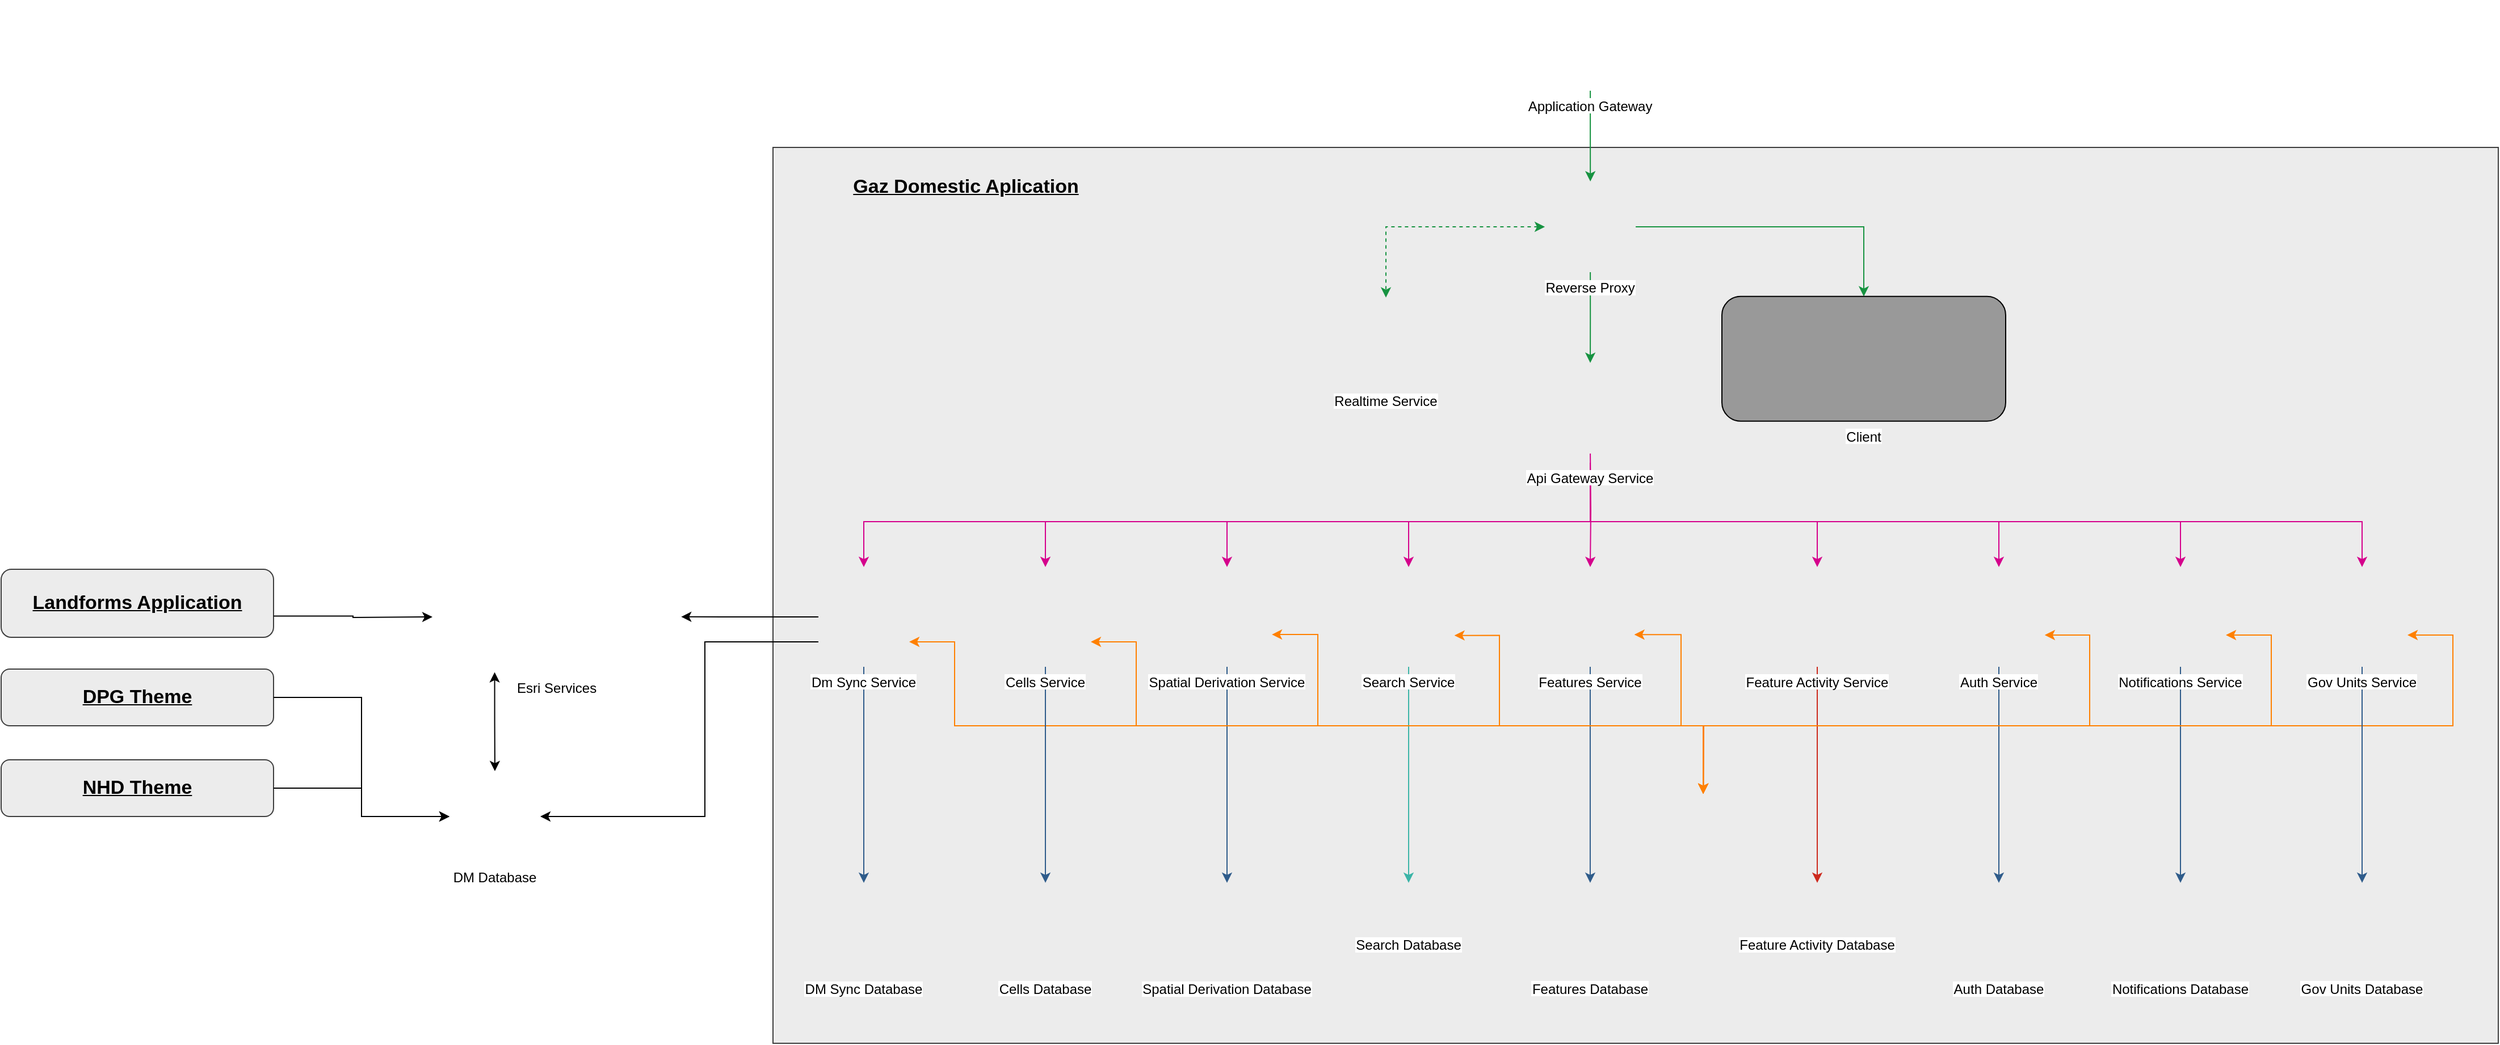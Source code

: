 <mxfile version="15.6.1" type="github">
  <diagram id="InZMEC4dxRHPFlMlczrV" name="Page-1">
    <mxGraphModel dx="3852" dy="1493" grid="1" gridSize="10" guides="1" tooltips="1" connect="1" arrows="1" fold="1" page="1" pageScale="1" pageWidth="850" pageHeight="1100" background="none" math="0" shadow="0">
      <root>
        <mxCell id="0" />
        <mxCell id="1" parent="0" />
        <mxCell id="So3d4WyO2-I9O9Z_FzzL-100" value="" style="rounded=0;whiteSpace=wrap;html=1;labelBackgroundColor=default;labelBorderColor=none;fontSize=15;fillColor=#E6E6E6;labelPosition=left;verticalLabelPosition=top;align=right;verticalAlign=bottom;textDirection=ltr;fontStyle=1;opacity=75;" vertex="1" parent="1">
          <mxGeometry x="720" y="170" width="1520" height="790" as="geometry" />
        </mxCell>
        <mxCell id="So3d4WyO2-I9O9Z_FzzL-68" style="edgeStyle=orthogonalEdgeStyle;rounded=0;orthogonalLoop=1;jettySize=auto;html=1;entryX=0.985;entryY=0.678;entryDx=0;entryDy=0;startArrow=classic;startFill=1;endArrow=classic;endFill=1;exitX=0.5;exitY=0;exitDx=0;exitDy=0;entryPerimeter=0;strokeColor=#FF8000;" edge="1" parent="1" source="So3d4WyO2-I9O9Z_FzzL-81" target="So3d4WyO2-I9O9Z_FzzL-44">
          <mxGeometry relative="1" as="geometry">
            <mxPoint x="1540.63" y="710" as="sourcePoint" />
            <Array as="points">
              <mxPoint x="1540" y="740" />
              <mxPoint x="1540" y="680" />
              <mxPoint x="1520" y="680" />
              <mxPoint x="1520" y="600" />
            </Array>
          </mxGeometry>
        </mxCell>
        <mxCell id="So3d4WyO2-I9O9Z_FzzL-70" style="edgeStyle=orthogonalEdgeStyle;rounded=0;orthogonalLoop=1;jettySize=auto;html=1;entryX=1.005;entryY=0.682;entryDx=0;entryDy=0;entryPerimeter=0;startArrow=classic;startFill=1;endArrow=classic;endFill=1;strokeColor=#FF8000;exitX=0.5;exitY=0;exitDx=0;exitDy=0;" edge="1" parent="1" source="So3d4WyO2-I9O9Z_FzzL-81" target="So3d4WyO2-I9O9Z_FzzL-47">
          <mxGeometry relative="1" as="geometry">
            <mxPoint x="1540.667" y="710" as="sourcePoint" />
            <Array as="points">
              <mxPoint x="1540" y="740" />
              <mxPoint x="1540" y="680" />
              <mxPoint x="1880" y="680" />
              <mxPoint x="1880" y="600" />
            </Array>
          </mxGeometry>
        </mxCell>
        <mxCell id="So3d4WyO2-I9O9Z_FzzL-71" style="edgeStyle=orthogonalEdgeStyle;rounded=0;orthogonalLoop=1;jettySize=auto;html=1;entryX=1;entryY=0.682;entryDx=0;entryDy=0;entryPerimeter=0;startArrow=classic;startFill=1;endArrow=classic;endFill=1;fillColor=#f8cecc;strokeColor=#FF8000;exitX=0.5;exitY=0;exitDx=0;exitDy=0;" edge="1" parent="1" source="So3d4WyO2-I9O9Z_FzzL-81" target="So3d4WyO2-I9O9Z_FzzL-48">
          <mxGeometry relative="1" as="geometry">
            <mxPoint x="1540.667" y="710" as="sourcePoint" />
            <Array as="points">
              <mxPoint x="1540" y="740" />
              <mxPoint x="1540" y="680" />
              <mxPoint x="2040" y="680" />
              <mxPoint x="2040" y="600" />
            </Array>
          </mxGeometry>
        </mxCell>
        <mxCell id="So3d4WyO2-I9O9Z_FzzL-73" style="edgeStyle=orthogonalEdgeStyle;rounded=0;orthogonalLoop=1;jettySize=auto;html=1;exitX=0.5;exitY=0;exitDx=0;exitDy=0;entryX=1.004;entryY=0.686;entryDx=0;entryDy=0;entryPerimeter=0;startArrow=classic;startFill=1;endArrow=classic;endFill=1;strokeColor=#FF8000;" edge="1" parent="1" source="So3d4WyO2-I9O9Z_FzzL-81" target="So3d4WyO2-I9O9Z_FzzL-43">
          <mxGeometry relative="1" as="geometry">
            <mxPoint x="1540.63" y="710" as="sourcePoint" />
            <Array as="points">
              <mxPoint x="1540" y="740" />
              <mxPoint x="1540" y="680" />
              <mxPoint x="1360" y="680" />
              <mxPoint x="1360" y="600" />
            </Array>
          </mxGeometry>
        </mxCell>
        <mxCell id="So3d4WyO2-I9O9Z_FzzL-74" style="edgeStyle=orthogonalEdgeStyle;rounded=0;orthogonalLoop=1;jettySize=auto;html=1;exitX=0.5;exitY=0;exitDx=0;exitDy=0;entryX=0.994;entryY=0.677;entryDx=0;entryDy=0;entryPerimeter=0;startArrow=classic;startFill=1;endArrow=classic;endFill=1;strokeColor=#FF8000;" edge="1" parent="1" source="So3d4WyO2-I9O9Z_FzzL-81" target="So3d4WyO2-I9O9Z_FzzL-42">
          <mxGeometry relative="1" as="geometry">
            <mxPoint x="1540.63" y="710" as="sourcePoint" />
            <Array as="points">
              <mxPoint x="1540" y="740" />
              <mxPoint x="1540" y="740" />
              <mxPoint x="1540" y="680" />
              <mxPoint x="1200" y="680" />
              <mxPoint x="1200" y="600" />
            </Array>
          </mxGeometry>
        </mxCell>
        <mxCell id="So3d4WyO2-I9O9Z_FzzL-22" value="Search Database" style="shape=image;verticalLabelPosition=bottom;labelBackgroundColor=#ffffff;verticalAlign=top;aspect=fixed;imageAspect=0;image=https://upload.wikimedia.org/wikipedia/commons/thumb/f/f4/Elasticsearch_logo.svg/2560px-Elasticsearch_logo.svg.png;" vertex="1" parent="1">
          <mxGeometry x="1186.49" y="818.5" width="187.03" height="41" as="geometry" />
        </mxCell>
        <mxCell id="So3d4WyO2-I9O9Z_FzzL-23" value="Spatial Derivation Database" style="shape=image;verticalLabelPosition=bottom;labelBackgroundColor=#ffffff;verticalAlign=top;aspect=fixed;imageAspect=0;image=https://cdn.iconscout.com/icon/free/png-256/postgresql-11-1175122.png;" vertex="1" parent="1">
          <mxGeometry x="1080" y="818.5" width="80" height="80" as="geometry" />
        </mxCell>
        <mxCell id="So3d4WyO2-I9O9Z_FzzL-25" value="Features Database" style="shape=image;verticalLabelPosition=bottom;labelBackgroundColor=#ffffff;verticalAlign=top;aspect=fixed;imageAspect=0;image=https://cdn.iconscout.com/icon/free/png-256/postgresql-11-1175122.png;" vertex="1" parent="1">
          <mxGeometry x="1400" y="818.5" width="79.94" height="79.94" as="geometry" />
        </mxCell>
        <mxCell id="So3d4WyO2-I9O9Z_FzzL-26" value="Auth Database" style="shape=image;verticalLabelPosition=bottom;labelBackgroundColor=#ffffff;verticalAlign=top;aspect=fixed;imageAspect=0;image=https://cdn.iconscout.com/icon/free/png-256/postgresql-11-1175122.png;" vertex="1" parent="1">
          <mxGeometry x="1760" y="818.5" width="80" height="80" as="geometry" />
        </mxCell>
        <mxCell id="So3d4WyO2-I9O9Z_FzzL-27" value="Notifications Database" style="shape=image;verticalLabelPosition=bottom;labelBackgroundColor=#ffffff;verticalAlign=top;aspect=fixed;imageAspect=0;image=https://cdn.iconscout.com/icon/free/png-256/postgresql-11-1175122.png;" vertex="1" parent="1">
          <mxGeometry x="1920" y="818.5" width="80" height="80" as="geometry" />
        </mxCell>
        <mxCell id="So3d4WyO2-I9O9Z_FzzL-75" style="edgeStyle=orthogonalEdgeStyle;rounded=0;orthogonalLoop=1;jettySize=auto;html=1;exitX=0.5;exitY=0;exitDx=0;exitDy=0;entryX=1;entryY=0.5;entryDx=0;entryDy=0;startArrow=classic;startFill=1;endArrow=none;endFill=0;strokeColor=#179341;" edge="1" parent="1" source="So3d4WyO2-I9O9Z_FzzL-77" target="So3d4WyO2-I9O9Z_FzzL-29">
          <mxGeometry relative="1" as="geometry" />
        </mxCell>
        <mxCell id="So3d4WyO2-I9O9Z_FzzL-31" style="edgeStyle=orthogonalEdgeStyle;rounded=0;orthogonalLoop=1;jettySize=auto;html=1;exitX=0;exitY=0.5;exitDx=0;exitDy=0;entryX=0.5;entryY=0;entryDx=0;entryDy=0;startArrow=classic;startFill=1;dashed=1;strokeColor=#179341;" edge="1" parent="1" source="So3d4WyO2-I9O9Z_FzzL-29" target="So3d4WyO2-I9O9Z_FzzL-72">
          <mxGeometry relative="1" as="geometry">
            <mxPoint x="1180.935" y="300" as="targetPoint" />
            <Array as="points">
              <mxPoint x="1260" y="240" />
            </Array>
          </mxGeometry>
        </mxCell>
        <mxCell id="So3d4WyO2-I9O9Z_FzzL-32" style="edgeStyle=orthogonalEdgeStyle;rounded=0;orthogonalLoop=1;jettySize=auto;html=1;exitX=0.5;exitY=1;exitDx=0;exitDy=0;entryX=0.5;entryY=0;entryDx=0;entryDy=0;entryPerimeter=0;strokeColor=#179341;" edge="1" parent="1" source="So3d4WyO2-I9O9Z_FzzL-29">
          <mxGeometry relative="1" as="geometry">
            <mxPoint x="1440.03" y="360" as="targetPoint" />
          </mxGeometry>
        </mxCell>
        <mxCell id="So3d4WyO2-I9O9Z_FzzL-29" value="Reverse Proxy" style="shape=image;verticalLabelPosition=bottom;labelBackgroundColor=#ffffff;verticalAlign=top;aspect=fixed;imageAspect=0;image=https://iconape.com/wp-content/png_logo_vector/nginx.png;" vertex="1" parent="1">
          <mxGeometry x="1400.06" y="200" width="80" height="80" as="geometry" />
        </mxCell>
        <mxCell id="So3d4WyO2-I9O9Z_FzzL-33" style="edgeStyle=orthogonalEdgeStyle;rounded=0;orthogonalLoop=1;jettySize=auto;html=1;strokeColor=#179341;" edge="1" parent="1" source="So3d4WyO2-I9O9Z_FzzL-30" target="So3d4WyO2-I9O9Z_FzzL-29">
          <mxGeometry relative="1" as="geometry" />
        </mxCell>
        <mxCell id="So3d4WyO2-I9O9Z_FzzL-30" value="Application Gateway" style="shape=image;verticalLabelPosition=bottom;labelBackgroundColor=#ffffff;verticalAlign=top;aspect=fixed;imageAspect=0;image=https://iconape.com/wp-content/png_logo_vector/nginx.png;" vertex="1" parent="1">
          <mxGeometry x="1400.06" y="40" width="79.94" height="79.94" as="geometry" />
        </mxCell>
        <mxCell id="So3d4WyO2-I9O9Z_FzzL-49" style="edgeStyle=orthogonalEdgeStyle;rounded=0;orthogonalLoop=1;jettySize=auto;html=1;entryX=0.5;entryY=0;entryDx=0;entryDy=0;startArrow=none;startFill=0;endArrow=classic;endFill=1;strokeColor=#D5008C;" edge="1" parent="1" target="So3d4WyO2-I9O9Z_FzzL-44">
          <mxGeometry relative="1" as="geometry">
            <mxPoint x="1440.04" y="439.94" as="sourcePoint" />
          </mxGeometry>
        </mxCell>
        <mxCell id="So3d4WyO2-I9O9Z_FzzL-57" style="edgeStyle=orthogonalEdgeStyle;rounded=0;orthogonalLoop=1;jettySize=auto;html=1;entryX=0.5;entryY=0;entryDx=0;entryDy=0;startArrow=none;startFill=0;endArrow=classic;endFill=1;strokeColor=#2F5C8B;" edge="1" parent="1" source="So3d4WyO2-I9O9Z_FzzL-42" target="So3d4WyO2-I9O9Z_FzzL-23">
          <mxGeometry relative="1" as="geometry" />
        </mxCell>
        <mxCell id="So3d4WyO2-I9O9Z_FzzL-42" value="Spatial Derivation Service" style="shape=image;verticalLabelPosition=bottom;labelBackgroundColor=#ffffff;verticalAlign=top;aspect=fixed;imageAspect=0;image=https://cdn.freelogovectors.net/wp-content/uploads/2021/01/graphql-logo-freelogovectors.net_.png;" vertex="1" parent="1">
          <mxGeometry x="1080" y="540" width="80" height="87.94" as="geometry" />
        </mxCell>
        <mxCell id="So3d4WyO2-I9O9Z_FzzL-58" style="edgeStyle=orthogonalEdgeStyle;rounded=0;orthogonalLoop=1;jettySize=auto;html=1;startArrow=none;startFill=0;endArrow=classic;endFill=1;strokeColor=#3BB4A7;" edge="1" parent="1" source="So3d4WyO2-I9O9Z_FzzL-43" target="So3d4WyO2-I9O9Z_FzzL-22">
          <mxGeometry relative="1" as="geometry" />
        </mxCell>
        <mxCell id="So3d4WyO2-I9O9Z_FzzL-43" value="Search Service" style="shape=image;verticalLabelPosition=bottom;labelBackgroundColor=#ffffff;verticalAlign=top;aspect=fixed;imageAspect=0;image=https://cdn.freelogovectors.net/wp-content/uploads/2021/01/graphql-logo-freelogovectors.net_.png;" vertex="1" parent="1">
          <mxGeometry x="1240" y="540" width="80" height="87.94" as="geometry" />
        </mxCell>
        <mxCell id="So3d4WyO2-I9O9Z_FzzL-59" style="edgeStyle=orthogonalEdgeStyle;rounded=0;orthogonalLoop=1;jettySize=auto;html=1;entryX=0.5;entryY=0;entryDx=0;entryDy=0;startArrow=none;startFill=0;endArrow=classic;endFill=1;strokeColor=#2F5C8B;" edge="1" parent="1" source="So3d4WyO2-I9O9Z_FzzL-44" target="So3d4WyO2-I9O9Z_FzzL-25">
          <mxGeometry relative="1" as="geometry" />
        </mxCell>
        <mxCell id="So3d4WyO2-I9O9Z_FzzL-44" value="Features Service" style="shape=image;verticalLabelPosition=bottom;labelBackgroundColor=#ffffff;verticalAlign=top;aspect=fixed;imageAspect=0;image=https://cdn.freelogovectors.net/wp-content/uploads/2021/01/graphql-logo-freelogovectors.net_.png;" vertex="1" parent="1">
          <mxGeometry x="1400" y="540" width="80" height="87.94" as="geometry" />
        </mxCell>
        <mxCell id="So3d4WyO2-I9O9Z_FzzL-60" style="edgeStyle=orthogonalEdgeStyle;rounded=0;orthogonalLoop=1;jettySize=auto;html=1;entryX=0.5;entryY=0;entryDx=0;entryDy=0;startArrow=none;startFill=0;endArrow=classic;endFill=1;strokeColor=#CD2A1E;" edge="1" parent="1" source="So3d4WyO2-I9O9Z_FzzL-46" target="So3d4WyO2-I9O9Z_FzzL-56">
          <mxGeometry relative="1" as="geometry" />
        </mxCell>
        <mxCell id="So3d4WyO2-I9O9Z_FzzL-46" value="Feature Activity Service" style="shape=image;verticalLabelPosition=bottom;labelBackgroundColor=#ffffff;verticalAlign=top;aspect=fixed;imageAspect=0;image=https://cdn.freelogovectors.net/wp-content/uploads/2021/01/graphql-logo-freelogovectors.net_.png;" vertex="1" parent="1">
          <mxGeometry x="1600" y="540" width="80" height="87.94" as="geometry" />
        </mxCell>
        <mxCell id="So3d4WyO2-I9O9Z_FzzL-61" style="edgeStyle=orthogonalEdgeStyle;rounded=0;orthogonalLoop=1;jettySize=auto;html=1;entryX=0.5;entryY=0;entryDx=0;entryDy=0;startArrow=none;startFill=0;endArrow=classic;endFill=1;strokeColor=#2F5C8B;" edge="1" parent="1" source="So3d4WyO2-I9O9Z_FzzL-47" target="So3d4WyO2-I9O9Z_FzzL-26">
          <mxGeometry relative="1" as="geometry" />
        </mxCell>
        <mxCell id="So3d4WyO2-I9O9Z_FzzL-47" value="Auth Service" style="shape=image;verticalLabelPosition=bottom;labelBackgroundColor=#ffffff;verticalAlign=top;aspect=fixed;imageAspect=0;image=https://cdn.freelogovectors.net/wp-content/uploads/2021/01/graphql-logo-freelogovectors.net_.png;" vertex="1" parent="1">
          <mxGeometry x="1760" y="540" width="80" height="87.94" as="geometry" />
        </mxCell>
        <mxCell id="So3d4WyO2-I9O9Z_FzzL-62" style="edgeStyle=orthogonalEdgeStyle;rounded=0;orthogonalLoop=1;jettySize=auto;html=1;startArrow=none;startFill=0;endArrow=classic;endFill=1;strokeColor=#2F5C8B;" edge="1" parent="1" source="So3d4WyO2-I9O9Z_FzzL-48" target="So3d4WyO2-I9O9Z_FzzL-27">
          <mxGeometry relative="1" as="geometry" />
        </mxCell>
        <mxCell id="So3d4WyO2-I9O9Z_FzzL-48" value="Notifications Service" style="shape=image;verticalLabelPosition=bottom;labelBackgroundColor=#ffffff;verticalAlign=top;aspect=fixed;imageAspect=0;image=https://cdn.freelogovectors.net/wp-content/uploads/2021/01/graphql-logo-freelogovectors.net_.png;" vertex="1" parent="1">
          <mxGeometry x="1920" y="540" width="80" height="87.94" as="geometry" />
        </mxCell>
        <mxCell id="So3d4WyO2-I9O9Z_FzzL-51" style="edgeStyle=orthogonalEdgeStyle;rounded=0;orthogonalLoop=1;jettySize=auto;html=1;entryX=0.5;entryY=0;entryDx=0;entryDy=0;startArrow=none;startFill=0;endArrow=classic;endFill=1;strokeColor=#D5008C;" edge="1" parent="1" source="So3d4WyO2-I9O9Z_FzzL-50" target="So3d4WyO2-I9O9Z_FzzL-43">
          <mxGeometry relative="1" as="geometry">
            <Array as="points">
              <mxPoint x="1440" y="500" />
              <mxPoint x="1280" y="500" />
            </Array>
          </mxGeometry>
        </mxCell>
        <mxCell id="So3d4WyO2-I9O9Z_FzzL-52" style="edgeStyle=orthogonalEdgeStyle;rounded=0;orthogonalLoop=1;jettySize=auto;html=1;entryX=0.5;entryY=0;entryDx=0;entryDy=0;startArrow=none;startFill=0;endArrow=classic;endFill=1;strokeColor=#D5008C;" edge="1" parent="1" source="So3d4WyO2-I9O9Z_FzzL-50" target="So3d4WyO2-I9O9Z_FzzL-42">
          <mxGeometry relative="1" as="geometry">
            <Array as="points">
              <mxPoint x="1440" y="500" />
              <mxPoint x="1120" y="500" />
            </Array>
          </mxGeometry>
        </mxCell>
        <mxCell id="So3d4WyO2-I9O9Z_FzzL-53" style="edgeStyle=orthogonalEdgeStyle;rounded=0;orthogonalLoop=1;jettySize=auto;html=1;entryX=0.5;entryY=0;entryDx=0;entryDy=0;startArrow=none;startFill=0;endArrow=classic;endFill=1;strokeColor=#D5008C;" edge="1" parent="1" source="So3d4WyO2-I9O9Z_FzzL-50" target="So3d4WyO2-I9O9Z_FzzL-46">
          <mxGeometry relative="1" as="geometry">
            <Array as="points">
              <mxPoint x="1440" y="500" />
              <mxPoint x="1640" y="500" />
            </Array>
          </mxGeometry>
        </mxCell>
        <mxCell id="So3d4WyO2-I9O9Z_FzzL-54" style="edgeStyle=orthogonalEdgeStyle;rounded=0;orthogonalLoop=1;jettySize=auto;html=1;startArrow=none;startFill=0;endArrow=classic;endFill=1;entryX=0.5;entryY=0;entryDx=0;entryDy=0;strokeColor=#D5008C;" edge="1" parent="1" source="So3d4WyO2-I9O9Z_FzzL-50" target="So3d4WyO2-I9O9Z_FzzL-47">
          <mxGeometry relative="1" as="geometry">
            <Array as="points">
              <mxPoint x="1440" y="500" />
              <mxPoint x="1800" y="500" />
            </Array>
          </mxGeometry>
        </mxCell>
        <mxCell id="So3d4WyO2-I9O9Z_FzzL-55" style="edgeStyle=orthogonalEdgeStyle;rounded=0;orthogonalLoop=1;jettySize=auto;html=1;startArrow=none;startFill=0;endArrow=classic;endFill=1;entryX=0.5;entryY=0;entryDx=0;entryDy=0;strokeColor=#D5008C;" edge="1" parent="1" source="So3d4WyO2-I9O9Z_FzzL-50" target="So3d4WyO2-I9O9Z_FzzL-48">
          <mxGeometry relative="1" as="geometry">
            <Array as="points">
              <mxPoint x="1440" y="500" />
              <mxPoint x="1960" y="500" />
            </Array>
          </mxGeometry>
        </mxCell>
        <mxCell id="So3d4WyO2-I9O9Z_FzzL-91" style="edgeStyle=orthogonalEdgeStyle;rounded=0;orthogonalLoop=1;jettySize=auto;html=1;exitX=0.5;exitY=1;exitDx=0;exitDy=0;startArrow=none;startFill=0;endArrow=classic;endFill=1;strokeColor=#D5008C;" edge="1" parent="1" source="So3d4WyO2-I9O9Z_FzzL-50" target="So3d4WyO2-I9O9Z_FzzL-82">
          <mxGeometry relative="1" as="geometry">
            <Array as="points">
              <mxPoint x="1440" y="500" />
              <mxPoint x="960" y="500" />
            </Array>
          </mxGeometry>
        </mxCell>
        <mxCell id="So3d4WyO2-I9O9Z_FzzL-92" style="edgeStyle=orthogonalEdgeStyle;rounded=0;orthogonalLoop=1;jettySize=auto;html=1;exitX=0.5;exitY=1;exitDx=0;exitDy=0;startArrow=none;startFill=0;endArrow=classic;endFill=1;strokeColor=#D5008C;" edge="1" parent="1" source="So3d4WyO2-I9O9Z_FzzL-50" target="So3d4WyO2-I9O9Z_FzzL-84">
          <mxGeometry relative="1" as="geometry">
            <Array as="points">
              <mxPoint x="1440" y="500" />
              <mxPoint x="800" y="500" />
            </Array>
          </mxGeometry>
        </mxCell>
        <mxCell id="So3d4WyO2-I9O9Z_FzzL-93" style="edgeStyle=orthogonalEdgeStyle;rounded=0;orthogonalLoop=1;jettySize=auto;html=1;exitX=0.5;exitY=1;exitDx=0;exitDy=0;entryX=0.5;entryY=0;entryDx=0;entryDy=0;startArrow=none;startFill=0;endArrow=classic;endFill=1;strokeColor=#D5008C;" edge="1" parent="1" source="So3d4WyO2-I9O9Z_FzzL-50" target="So3d4WyO2-I9O9Z_FzzL-83">
          <mxGeometry relative="1" as="geometry">
            <Array as="points">
              <mxPoint x="1440" y="500" />
              <mxPoint x="2120" y="500" />
            </Array>
          </mxGeometry>
        </mxCell>
        <mxCell id="So3d4WyO2-I9O9Z_FzzL-50" value="Api Gateway Service" style="shape=image;verticalLabelPosition=bottom;labelBackgroundColor=#ffffff;verticalAlign=top;aspect=fixed;imageAspect=0;image=https://cdn.freelogovectors.net/wp-content/uploads/2021/01/graphql-logo-freelogovectors.net_.png;" vertex="1" parent="1">
          <mxGeometry x="1400" y="360" width="80" height="87.94" as="geometry" />
        </mxCell>
        <mxCell id="So3d4WyO2-I9O9Z_FzzL-56" value="Feature Activity Database" style="shape=image;verticalLabelPosition=bottom;labelBackgroundColor=#ffffff;verticalAlign=top;aspect=fixed;imageAspect=0;image=https://upload.wikimedia.org/wikipedia/en/thumb/6/6b/Redis_Logo.svg/1200px-Redis_Logo.svg.png;" vertex="1" parent="1">
          <mxGeometry x="1578.74" y="818.5" width="122.52" height="41" as="geometry" />
        </mxCell>
        <mxCell id="So3d4WyO2-I9O9Z_FzzL-72" value="Realtime Service" style="shape=image;verticalLabelPosition=bottom;labelBackgroundColor=#ffffff;verticalAlign=top;aspect=fixed;imageAspect=0;image=https://blog.daydevelops.com/storage/cover/2019/11/24/P7ruVkm1evJ0iTabU3zOW7RZcmlPwZZwzH0626JO.png;" vertex="1" parent="1">
          <mxGeometry x="1220" y="302.38" width="80" height="77.62" as="geometry" />
        </mxCell>
        <mxCell id="So3d4WyO2-I9O9Z_FzzL-78" value="Client" style="group;labelPosition=center;verticalLabelPosition=bottom;align=center;verticalAlign=top;glass=0;shadow=0;labelBackgroundColor=default;" vertex="1" connectable="0" parent="1">
          <mxGeometry x="1556" y="301.38" width="250" height="110" as="geometry" />
        </mxCell>
        <mxCell id="So3d4WyO2-I9O9Z_FzzL-77" value="" style="rounded=1;whiteSpace=wrap;html=1;labelBackgroundColor=default;labelBorderColor=none;fillColor=#999999;" vertex="1" parent="So3d4WyO2-I9O9Z_FzzL-78">
          <mxGeometry width="250" height="110" as="geometry" />
        </mxCell>
        <mxCell id="So3d4WyO2-I9O9Z_FzzL-28" value="" style="shape=image;verticalLabelPosition=bottom;labelBackgroundColor=#ffffff;verticalAlign=top;aspect=fixed;imageAspect=0;image=https://iconape.com/wp-content/png_logo_vector/nginx.png;" vertex="1" parent="So3d4WyO2-I9O9Z_FzzL-78">
          <mxGeometry x="30" y="15.0" width="80" height="80" as="geometry" />
        </mxCell>
        <mxCell id="So3d4WyO2-I9O9Z_FzzL-76" value="" style="shape=image;verticalLabelPosition=bottom;labelBackgroundColor=#ffffff;verticalAlign=top;aspect=fixed;imageAspect=0;image=https://assets-global.website-files.com/5d9bc5d562ffc2869b470941/5e1f8bd1dc3c511ea5a28a56_icon-rect-tech.png;" vertex="1" parent="So3d4WyO2-I9O9Z_FzzL-78">
          <mxGeometry x="140" y="15" width="79.47" height="70.46" as="geometry" />
        </mxCell>
        <mxCell id="So3d4WyO2-I9O9Z_FzzL-96" style="edgeStyle=orthogonalEdgeStyle;rounded=0;orthogonalLoop=1;jettySize=auto;html=1;exitX=0.5;exitY=0;exitDx=0;exitDy=0;entryX=1;entryY=0.682;entryDx=0;entryDy=0;entryPerimeter=0;startArrow=classic;startFill=1;endArrow=classic;endFill=1;strokeColor=#FF8000;" edge="1" parent="1" source="So3d4WyO2-I9O9Z_FzzL-81" target="So3d4WyO2-I9O9Z_FzzL-83">
          <mxGeometry relative="1" as="geometry">
            <Array as="points">
              <mxPoint x="1540" y="680" />
              <mxPoint x="2200" y="680" />
              <mxPoint x="2200" y="600" />
            </Array>
          </mxGeometry>
        </mxCell>
        <mxCell id="So3d4WyO2-I9O9Z_FzzL-97" style="edgeStyle=orthogonalEdgeStyle;rounded=0;orthogonalLoop=1;jettySize=auto;html=1;exitX=0.5;exitY=0;exitDx=0;exitDy=0;entryX=1;entryY=0.75;entryDx=0;entryDy=0;startArrow=classic;startFill=1;endArrow=classic;endFill=1;strokeColor=#FF8000;" edge="1" parent="1" source="So3d4WyO2-I9O9Z_FzzL-81" target="So3d4WyO2-I9O9Z_FzzL-82">
          <mxGeometry relative="1" as="geometry">
            <Array as="points">
              <mxPoint x="1540" y="680" />
              <mxPoint x="1040" y="680" />
              <mxPoint x="1040" y="606" />
            </Array>
          </mxGeometry>
        </mxCell>
        <mxCell id="So3d4WyO2-I9O9Z_FzzL-98" style="edgeStyle=orthogonalEdgeStyle;rounded=0;orthogonalLoop=1;jettySize=auto;html=1;exitX=0.5;exitY=0;exitDx=0;exitDy=0;entryX=1;entryY=0.75;entryDx=0;entryDy=0;startArrow=classic;startFill=1;endArrow=classic;endFill=1;strokeColor=#FF8000;" edge="1" parent="1" source="So3d4WyO2-I9O9Z_FzzL-81" target="So3d4WyO2-I9O9Z_FzzL-84">
          <mxGeometry relative="1" as="geometry">
            <Array as="points">
              <mxPoint x="1540" y="680" />
              <mxPoint x="880" y="680" />
              <mxPoint x="880" y="606" />
            </Array>
          </mxGeometry>
        </mxCell>
        <mxCell id="So3d4WyO2-I9O9Z_FzzL-81" value="" style="shape=image;verticalLabelPosition=bottom;labelBackgroundColor=#ffffff;verticalAlign=top;aspect=fixed;imageAspect=0;image=https://upload.wikimedia.org/wikipedia/commons/thumb/7/71/RabbitMQ_logo.svg/1280px-RabbitMQ_logo.svg.png;" vertex="1" parent="1">
          <mxGeometry x="1476.11" y="740" width="126.89" height="20" as="geometry" />
        </mxCell>
        <mxCell id="So3d4WyO2-I9O9Z_FzzL-89" style="edgeStyle=orthogonalEdgeStyle;rounded=0;orthogonalLoop=1;jettySize=auto;html=1;exitX=0.5;exitY=1;exitDx=0;exitDy=0;startArrow=none;startFill=0;endArrow=classic;endFill=1;strokeColor=#2F5C8B;" edge="1" parent="1" source="So3d4WyO2-I9O9Z_FzzL-82" target="So3d4WyO2-I9O9Z_FzzL-85">
          <mxGeometry relative="1" as="geometry" />
        </mxCell>
        <mxCell id="So3d4WyO2-I9O9Z_FzzL-82" value="Cells Service" style="shape=image;verticalLabelPosition=bottom;labelBackgroundColor=#ffffff;verticalAlign=top;aspect=fixed;imageAspect=0;image=https://cdn.freelogovectors.net/wp-content/uploads/2021/01/graphql-logo-freelogovectors.net_.png;" vertex="1" parent="1">
          <mxGeometry x="920" y="540" width="80" height="87.94" as="geometry" />
        </mxCell>
        <mxCell id="So3d4WyO2-I9O9Z_FzzL-90" style="edgeStyle=orthogonalEdgeStyle;rounded=0;orthogonalLoop=1;jettySize=auto;html=1;exitX=0.5;exitY=1;exitDx=0;exitDy=0;startArrow=none;startFill=0;endArrow=classic;endFill=1;strokeColor=#2F5C8B;" edge="1" parent="1" source="So3d4WyO2-I9O9Z_FzzL-83" target="So3d4WyO2-I9O9Z_FzzL-87">
          <mxGeometry relative="1" as="geometry" />
        </mxCell>
        <mxCell id="So3d4WyO2-I9O9Z_FzzL-83" value="Gov Units Service" style="shape=image;verticalLabelPosition=bottom;labelBackgroundColor=#ffffff;verticalAlign=top;aspect=fixed;imageAspect=0;image=https://cdn.freelogovectors.net/wp-content/uploads/2021/01/graphql-logo-freelogovectors.net_.png;" vertex="1" parent="1">
          <mxGeometry x="2080" y="540" width="80" height="87.94" as="geometry" />
        </mxCell>
        <mxCell id="So3d4WyO2-I9O9Z_FzzL-88" style="edgeStyle=orthogonalEdgeStyle;rounded=0;orthogonalLoop=1;jettySize=auto;html=1;exitX=0.5;exitY=1;exitDx=0;exitDy=0;startArrow=none;startFill=0;endArrow=classic;endFill=1;strokeColor=#2F5C8B;" edge="1" parent="1" source="So3d4WyO2-I9O9Z_FzzL-84" target="So3d4WyO2-I9O9Z_FzzL-86">
          <mxGeometry relative="1" as="geometry" />
        </mxCell>
        <mxCell id="So3d4WyO2-I9O9Z_FzzL-104" style="edgeStyle=orthogonalEdgeStyle;rounded=0;orthogonalLoop=1;jettySize=auto;html=1;exitX=0;exitY=0.5;exitDx=0;exitDy=0;fontSize=17;fontColor=#FFFFFF;startArrow=none;startFill=0;endArrow=classic;endFill=1;strokeColor=#000000;" edge="1" parent="1" source="So3d4WyO2-I9O9Z_FzzL-84" target="So3d4WyO2-I9O9Z_FzzL-103">
          <mxGeometry relative="1" as="geometry" />
        </mxCell>
        <mxCell id="So3d4WyO2-I9O9Z_FzzL-84" value="Dm Sync Service" style="shape=image;verticalLabelPosition=bottom;labelBackgroundColor=#ffffff;verticalAlign=top;aspect=fixed;imageAspect=0;image=https://cdn.freelogovectors.net/wp-content/uploads/2021/01/graphql-logo-freelogovectors.net_.png;" vertex="1" parent="1">
          <mxGeometry x="760" y="540" width="80" height="87.94" as="geometry" />
        </mxCell>
        <mxCell id="So3d4WyO2-I9O9Z_FzzL-85" value="Cells Database" style="shape=image;verticalLabelPosition=bottom;labelBackgroundColor=#ffffff;verticalAlign=top;aspect=fixed;imageAspect=0;image=https://cdn.iconscout.com/icon/free/png-256/postgresql-11-1175122.png;" vertex="1" parent="1">
          <mxGeometry x="920" y="818.44" width="80" height="80" as="geometry" />
        </mxCell>
        <mxCell id="So3d4WyO2-I9O9Z_FzzL-86" value="DM Sync Database" style="shape=image;verticalLabelPosition=bottom;labelBackgroundColor=#ffffff;verticalAlign=top;aspect=fixed;imageAspect=0;image=https://cdn.iconscout.com/icon/free/png-256/postgresql-11-1175122.png;" vertex="1" parent="1">
          <mxGeometry x="760" y="818.5" width="80" height="80" as="geometry" />
        </mxCell>
        <mxCell id="So3d4WyO2-I9O9Z_FzzL-87" value="Gov Units Database" style="shape=image;verticalLabelPosition=bottom;labelBackgroundColor=#ffffff;verticalAlign=top;aspect=fixed;imageAspect=0;image=https://cdn.iconscout.com/icon/free/png-256/postgresql-11-1175122.png;" vertex="1" parent="1">
          <mxGeometry x="2080" y="818.44" width="80" height="80" as="geometry" />
        </mxCell>
        <mxCell id="So3d4WyO2-I9O9Z_FzzL-101" value="Gaz Domestic Aplication" style="text;html=1;strokeColor=none;fillColor=none;align=center;verticalAlign=middle;whiteSpace=wrap;rounded=0;labelBackgroundColor=none;labelBorderColor=none;fontSize=17;opacity=75;fontStyle=5" vertex="1" parent="1">
          <mxGeometry x="760" y="190" width="260" height="30" as="geometry" />
        </mxCell>
        <mxCell id="So3d4WyO2-I9O9Z_FzzL-106" style="edgeStyle=orthogonalEdgeStyle;rounded=0;orthogonalLoop=1;jettySize=auto;html=1;fontSize=17;fontColor=#FFFFFF;startArrow=classic;startFill=1;endArrow=classic;endFill=1;strokeColor=#000000;entryX=0.5;entryY=0;entryDx=0;entryDy=0;exitX=0.25;exitY=1;exitDx=0;exitDy=0;" edge="1" parent="1" source="So3d4WyO2-I9O9Z_FzzL-103" target="So3d4WyO2-I9O9Z_FzzL-105">
          <mxGeometry relative="1" as="geometry">
            <mxPoint x="580" y="633" as="sourcePoint" />
            <mxPoint x="535.0" y="720" as="targetPoint" />
          </mxGeometry>
        </mxCell>
        <mxCell id="So3d4WyO2-I9O9Z_FzzL-103" value="Esri Services" style="shape=image;verticalLabelPosition=bottom;labelBackgroundColor=default;verticalAlign=top;aspect=fixed;imageAspect=0;image=https://www.publicgardens.org/sites/default/files/images/partnerships/esri-10GlobeLogo_sRGB_.png;" vertex="1" parent="1">
          <mxGeometry x="420" y="535" width="219.13" height="97.77" as="geometry" />
        </mxCell>
        <mxCell id="So3d4WyO2-I9O9Z_FzzL-125" style="edgeStyle=orthogonalEdgeStyle;rounded=0;orthogonalLoop=1;jettySize=auto;html=1;exitX=1;exitY=0.5;exitDx=0;exitDy=0;entryX=0;entryY=0.75;entryDx=0;entryDy=0;fontSize=17;fontColor=#FFFFFF;startArrow=classic;startFill=1;endArrow=none;endFill=0;strokeColor=#000000;" edge="1" parent="1" source="So3d4WyO2-I9O9Z_FzzL-105" target="So3d4WyO2-I9O9Z_FzzL-84">
          <mxGeometry relative="1" as="geometry">
            <Array as="points">
              <mxPoint x="660" y="760" />
              <mxPoint x="660" y="606" />
            </Array>
          </mxGeometry>
        </mxCell>
        <mxCell id="So3d4WyO2-I9O9Z_FzzL-105" value="DM Database" style="shape=image;verticalLabelPosition=bottom;labelBackgroundColor=#ffffff;verticalAlign=top;aspect=fixed;imageAspect=0;image=https://cdn.iconscout.com/icon/free/png-256/postgresql-11-1175122.png;" vertex="1" parent="1">
          <mxGeometry x="435" y="720" width="80" height="80" as="geometry" />
        </mxCell>
        <mxCell id="So3d4WyO2-I9O9Z_FzzL-114" value="" style="group" vertex="1" connectable="0" parent="1">
          <mxGeometry x="40" y="542" width="240" height="60" as="geometry" />
        </mxCell>
        <mxCell id="So3d4WyO2-I9O9Z_FzzL-111" value="" style="rounded=1;whiteSpace=wrap;html=1;shadow=0;glass=0;labelBackgroundColor=default;labelBorderColor=none;fontSize=17;fontColor=#FFFFFF;fillColor=#E6E6E6;align=right;verticalAlign=middle;opacity=75;" vertex="1" parent="So3d4WyO2-I9O9Z_FzzL-114">
          <mxGeometry width="240" height="60.0" as="geometry" />
        </mxCell>
        <mxCell id="So3d4WyO2-I9O9Z_FzzL-112" value="Landforms Application" style="text;html=1;strokeColor=none;fillColor=none;align=center;verticalAlign=middle;whiteSpace=wrap;rounded=0;labelBackgroundColor=none;labelBorderColor=none;fontSize=17;opacity=75;fontStyle=5" vertex="1" parent="So3d4WyO2-I9O9Z_FzzL-114">
          <mxGeometry y="7.5" width="240" height="45.0" as="geometry" />
        </mxCell>
        <mxCell id="So3d4WyO2-I9O9Z_FzzL-115" style="edgeStyle=orthogonalEdgeStyle;rounded=0;orthogonalLoop=1;jettySize=auto;html=1;exitX=1;exitY=0.75;exitDx=0;exitDy=0;fontSize=17;fontColor=#FFFFFF;startArrow=none;startFill=0;endArrow=classic;endFill=1;strokeColor=#000000;" edge="1" parent="1" source="So3d4WyO2-I9O9Z_FzzL-112">
          <mxGeometry relative="1" as="geometry">
            <mxPoint x="420" y="584" as="targetPoint" />
          </mxGeometry>
        </mxCell>
        <mxCell id="So3d4WyO2-I9O9Z_FzzL-117" value="" style="group" vertex="1" connectable="0" parent="1">
          <mxGeometry x="40" y="630" width="240" height="50" as="geometry" />
        </mxCell>
        <mxCell id="So3d4WyO2-I9O9Z_FzzL-118" value="" style="rounded=1;whiteSpace=wrap;html=1;shadow=0;glass=0;labelBackgroundColor=default;labelBorderColor=none;fontSize=17;fontColor=#FFFFFF;fillColor=#E6E6E6;align=right;verticalAlign=middle;opacity=75;" vertex="1" parent="So3d4WyO2-I9O9Z_FzzL-117">
          <mxGeometry width="240" height="50.0" as="geometry" />
        </mxCell>
        <mxCell id="So3d4WyO2-I9O9Z_FzzL-119" value="DPG Theme" style="text;html=1;strokeColor=none;fillColor=none;align=center;verticalAlign=middle;whiteSpace=wrap;rounded=0;labelBackgroundColor=none;labelBorderColor=none;fontSize=17;opacity=75;fontStyle=5" vertex="1" parent="So3d4WyO2-I9O9Z_FzzL-117">
          <mxGeometry y="6.25" width="240" height="37.5" as="geometry" />
        </mxCell>
        <mxCell id="So3d4WyO2-I9O9Z_FzzL-120" style="edgeStyle=orthogonalEdgeStyle;rounded=0;orthogonalLoop=1;jettySize=auto;html=1;exitX=1;exitY=0.5;exitDx=0;exitDy=0;entryX=0;entryY=0.5;entryDx=0;entryDy=0;fontSize=17;fontColor=#FFFFFF;startArrow=none;startFill=0;endArrow=classic;endFill=1;strokeColor=#000000;" edge="1" parent="1" source="So3d4WyO2-I9O9Z_FzzL-119" target="So3d4WyO2-I9O9Z_FzzL-105">
          <mxGeometry relative="1" as="geometry" />
        </mxCell>
        <mxCell id="So3d4WyO2-I9O9Z_FzzL-121" value="" style="group" vertex="1" connectable="0" parent="1">
          <mxGeometry x="40" y="710" width="240" height="50" as="geometry" />
        </mxCell>
        <mxCell id="So3d4WyO2-I9O9Z_FzzL-122" value="" style="rounded=1;whiteSpace=wrap;html=1;shadow=0;glass=0;labelBackgroundColor=default;labelBorderColor=none;fontSize=17;fontColor=#FFFFFF;fillColor=#E6E6E6;align=right;verticalAlign=middle;opacity=75;" vertex="1" parent="So3d4WyO2-I9O9Z_FzzL-121">
          <mxGeometry width="240" height="50.0" as="geometry" />
        </mxCell>
        <mxCell id="So3d4WyO2-I9O9Z_FzzL-123" value="NHD Theme" style="text;html=1;strokeColor=none;fillColor=none;align=center;verticalAlign=middle;whiteSpace=wrap;rounded=0;labelBackgroundColor=none;labelBorderColor=none;fontSize=17;opacity=75;fontStyle=5" vertex="1" parent="So3d4WyO2-I9O9Z_FzzL-121">
          <mxGeometry y="6.25" width="240" height="37.5" as="geometry" />
        </mxCell>
        <mxCell id="So3d4WyO2-I9O9Z_FzzL-124" style="edgeStyle=orthogonalEdgeStyle;rounded=0;orthogonalLoop=1;jettySize=auto;html=1;exitX=1;exitY=0.5;exitDx=0;exitDy=0;entryX=0;entryY=0.5;entryDx=0;entryDy=0;fontSize=17;fontColor=#FFFFFF;startArrow=none;startFill=0;endArrow=classic;endFill=1;strokeColor=#000000;" edge="1" parent="1" source="So3d4WyO2-I9O9Z_FzzL-123" target="So3d4WyO2-I9O9Z_FzzL-105">
          <mxGeometry relative="1" as="geometry" />
        </mxCell>
      </root>
    </mxGraphModel>
  </diagram>
</mxfile>
